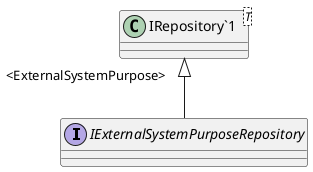 @startuml
interface IExternalSystemPurposeRepository {
}
class "IRepository`1"<T> {
}
"IRepository`1" "<ExternalSystemPurpose>" <|-- IExternalSystemPurposeRepository
@enduml
